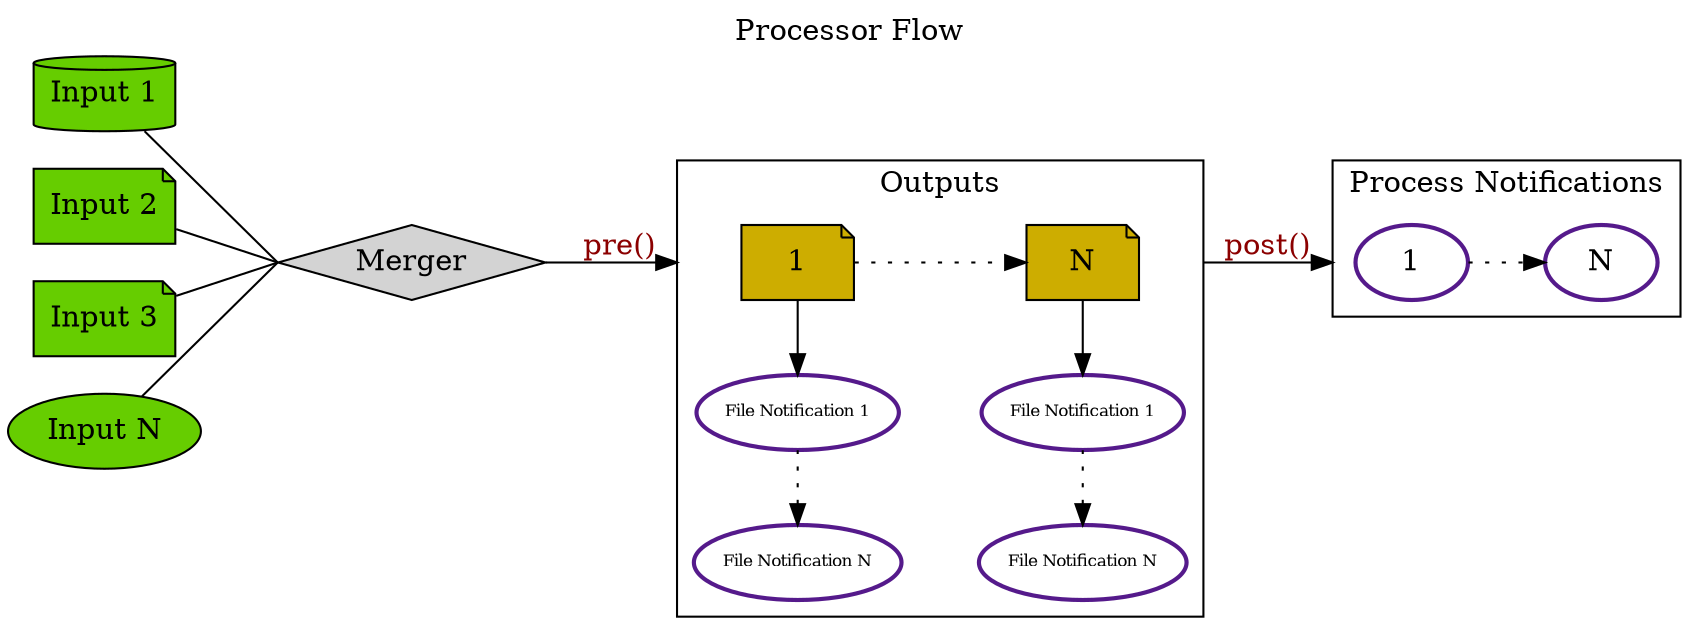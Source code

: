 digraph processor {
  label="Processor Flow";
  labelloc=top;
  rankdir=LR;
  compound=true;
  splines=line;

  in1 [label="Input 1" shape=cylinder fillcolor=chartreuse3, style=filled];
  in2 [label="Input 2", shape=note, fillcolor=chartreuse3, style=filled];
  in3 [label="Input 3", shape=note, fillcolor=chartreuse3, style=filled];
  in4 [label="Input N", fillcolor=chartreuse3, style=filled];
  merger [label="Merger", shape=diamond, style=filled];

  // outputs
  subgraph cluster_1 {
    label="Outputs";
    out1 [label="1", shape=note, fillcolor=gold3, style=filled];
    outN [label="N", shape=note, fillcolor=gold3, style=filled];
    noteA1 [label="File Notification 1", fontsize=8.0, color=purple4, style=bold];
    noteAn [label="File Notification N", fontsize=8.0, color=purple4, style=bold];
    noteB1 [label="File Notification 1", fontsize=8.0, color=purple4, style=bold];
    noteBn [label="File Notification N", fontsize=8.0, color=purple4, style=bold];

    out1 -> outN [style=dotted];
    noteA1 -> out1 [dir=back]
    noteAn -> noteA1 [dir=back, style=dotted];
    noteB1 -> outN [dir=back]
    noteBn -> noteB1 [dir=back, style=dotted];

    {rank=same; noteAn; noteA1; out1;}
    {rank=same; noteBn; noteB1; outN;}
  }

  // global notifications
  subgraph cluster_2 {
    label="Process Notifications";
    note1 [label="1", color=purple4, style=bold];
    noteN [label="N", color=purple4, style=bold];

    note1 -> noteN [style=dotted];
  }

  // inputs
  edge [samehead=input];
  {in1; in2; in3; in4} -> merger [arrowhead=none];
  edge [];

  // cluster edges
  merger -> out1 [label="pre()", lhead=cluster_1, fontcolor=red4];
  outN -> note1 [label="post()", ltail=cluster_1, lhead=cluster_2, fontcolor=red4];

}

